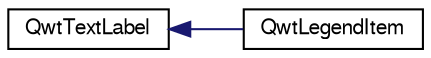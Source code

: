 digraph G
{
  edge [fontname="FreeSans",fontsize="10",labelfontname="FreeSans",labelfontsize="10"];
  node [fontname="FreeSans",fontsize="10",shape=record];
  rankdir="LR";
  Node1 [label="QwtTextLabel",height=0.2,width=0.4,color="black", fillcolor="white", style="filled",URL="$class_qwt_text_label.html",tooltip="A Widget which displays a QwtText."];
  Node1 -> Node2 [dir="back",color="midnightblue",fontsize="10",style="solid",fontname="FreeSans"];
  Node2 [label="QwtLegendItem",height=0.2,width=0.4,color="black", fillcolor="white", style="filled",URL="$class_qwt_legend_item.html",tooltip="A widget representing something on a QwtLegend()."];
}
